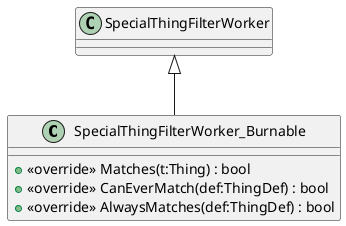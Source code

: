 @startuml
class SpecialThingFilterWorker_Burnable {
    + <<override>> Matches(t:Thing) : bool
    + <<override>> CanEverMatch(def:ThingDef) : bool
    + <<override>> AlwaysMatches(def:ThingDef) : bool
}
SpecialThingFilterWorker <|-- SpecialThingFilterWorker_Burnable
@enduml
